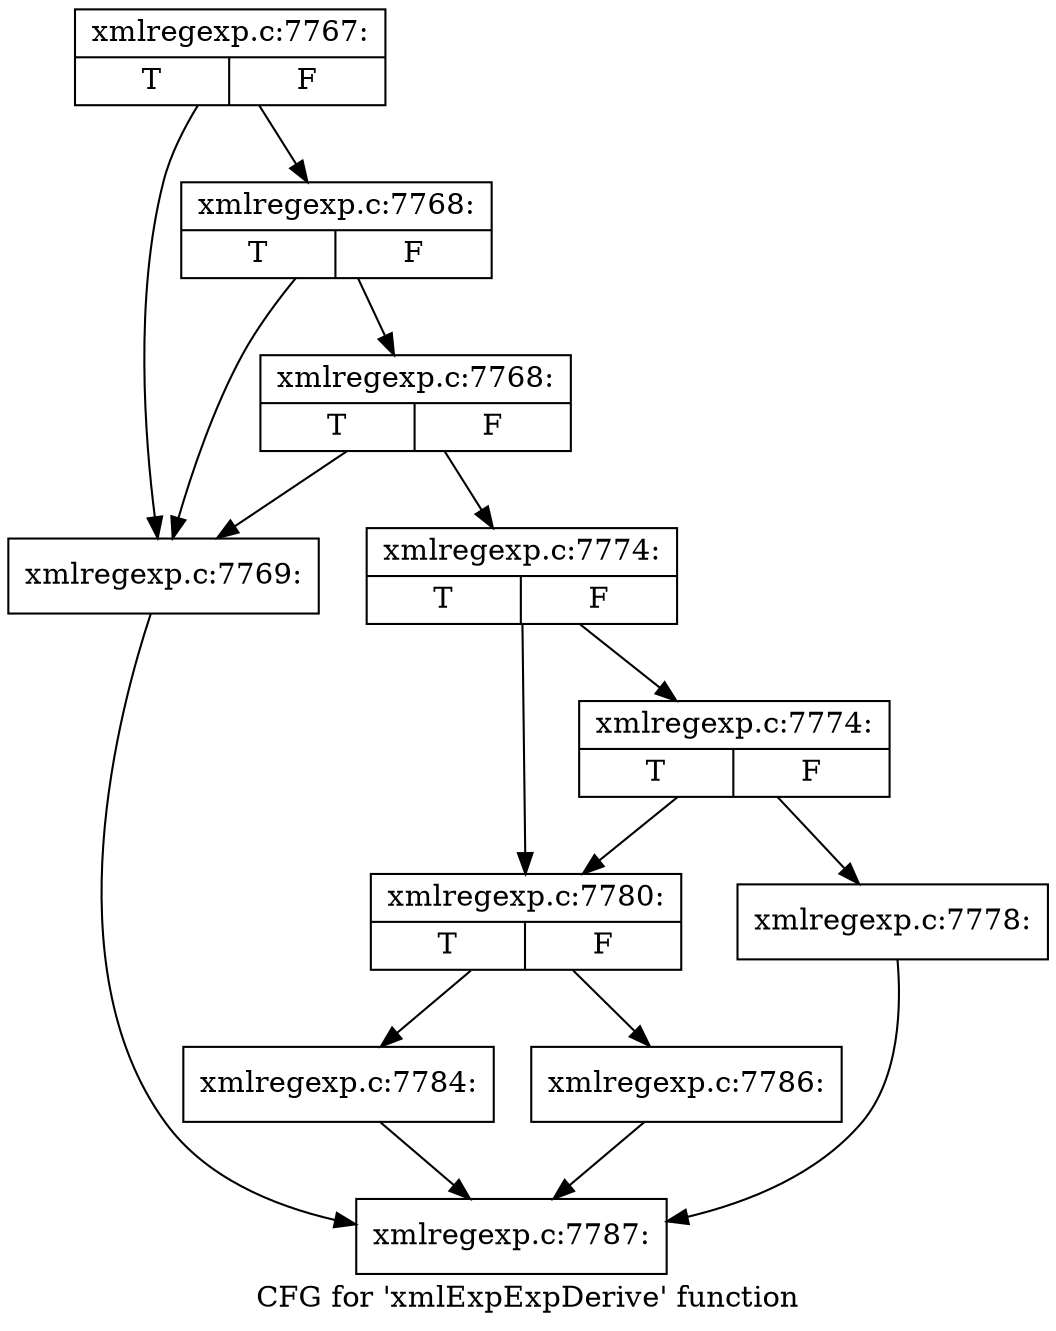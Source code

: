 digraph "CFG for 'xmlExpExpDerive' function" {
	label="CFG for 'xmlExpExpDerive' function";

	Node0x39ef830 [shape=record,label="{xmlregexp.c:7767:|{<s0>T|<s1>F}}"];
	Node0x39ef830 -> Node0x39ef760;
	Node0x39ef830 -> Node0x3a0cfa0;
	Node0x3a0cfa0 [shape=record,label="{xmlregexp.c:7768:|{<s0>T|<s1>F}}"];
	Node0x3a0cfa0 -> Node0x39ef760;
	Node0x3a0cfa0 -> Node0x3a0cf50;
	Node0x3a0cf50 [shape=record,label="{xmlregexp.c:7768:|{<s0>T|<s1>F}}"];
	Node0x3a0cf50 -> Node0x39ef760;
	Node0x3a0cf50 -> Node0x39ef7b0;
	Node0x39ef760 [shape=record,label="{xmlregexp.c:7769:}"];
	Node0x39ef760 -> Node0x3906930;
	Node0x39ef7b0 [shape=record,label="{xmlregexp.c:7774:|{<s0>T|<s1>F}}"];
	Node0x39ef7b0 -> Node0x3a0d970;
	Node0x39ef7b0 -> Node0x3a0d920;
	Node0x3a0d970 [shape=record,label="{xmlregexp.c:7774:|{<s0>T|<s1>F}}"];
	Node0x3a0d970 -> Node0x3a0d920;
	Node0x3a0d970 -> Node0x3a0d8d0;
	Node0x3a0d8d0 [shape=record,label="{xmlregexp.c:7778:}"];
	Node0x3a0d8d0 -> Node0x3906930;
	Node0x3a0d920 [shape=record,label="{xmlregexp.c:7780:|{<s0>T|<s1>F}}"];
	Node0x3a0d920 -> Node0x3a0e490;
	Node0x3a0d920 -> Node0x3a0e4e0;
	Node0x3a0e490 [shape=record,label="{xmlregexp.c:7784:}"];
	Node0x3a0e490 -> Node0x3906930;
	Node0x3a0e4e0 [shape=record,label="{xmlregexp.c:7786:}"];
	Node0x3a0e4e0 -> Node0x3906930;
	Node0x3906930 [shape=record,label="{xmlregexp.c:7787:}"];
}
